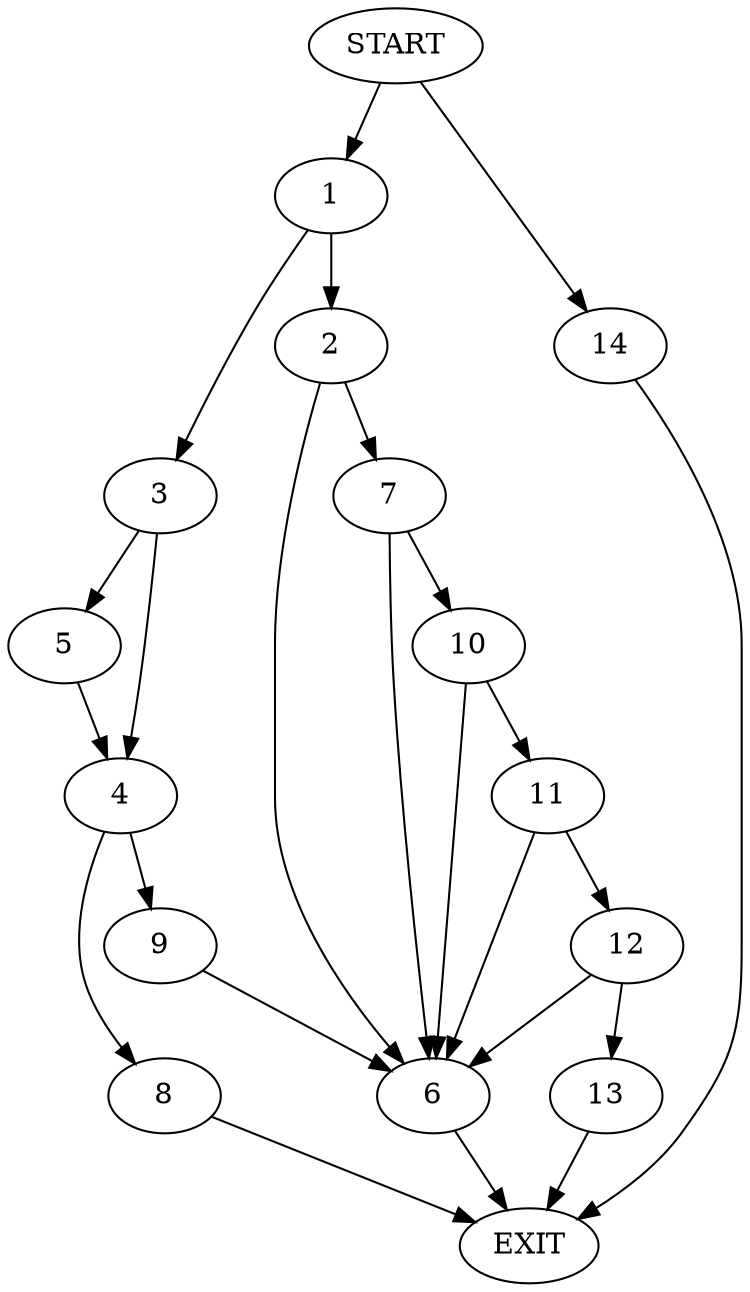 digraph {
0 [label="START"]
15 [label="EXIT"]
0 -> 1
1 -> 2
1 -> 3
3 -> 4
3 -> 5
2 -> 6
2 -> 7
5 -> 4
4 -> 8
4 -> 9
8 -> 15
9 -> 6
6 -> 15
7 -> 10
7 -> 6
10 -> 6
10 -> 11
11 -> 12
11 -> 6
12 -> 6
12 -> 13
13 -> 15
0 -> 14
14 -> 15
}
